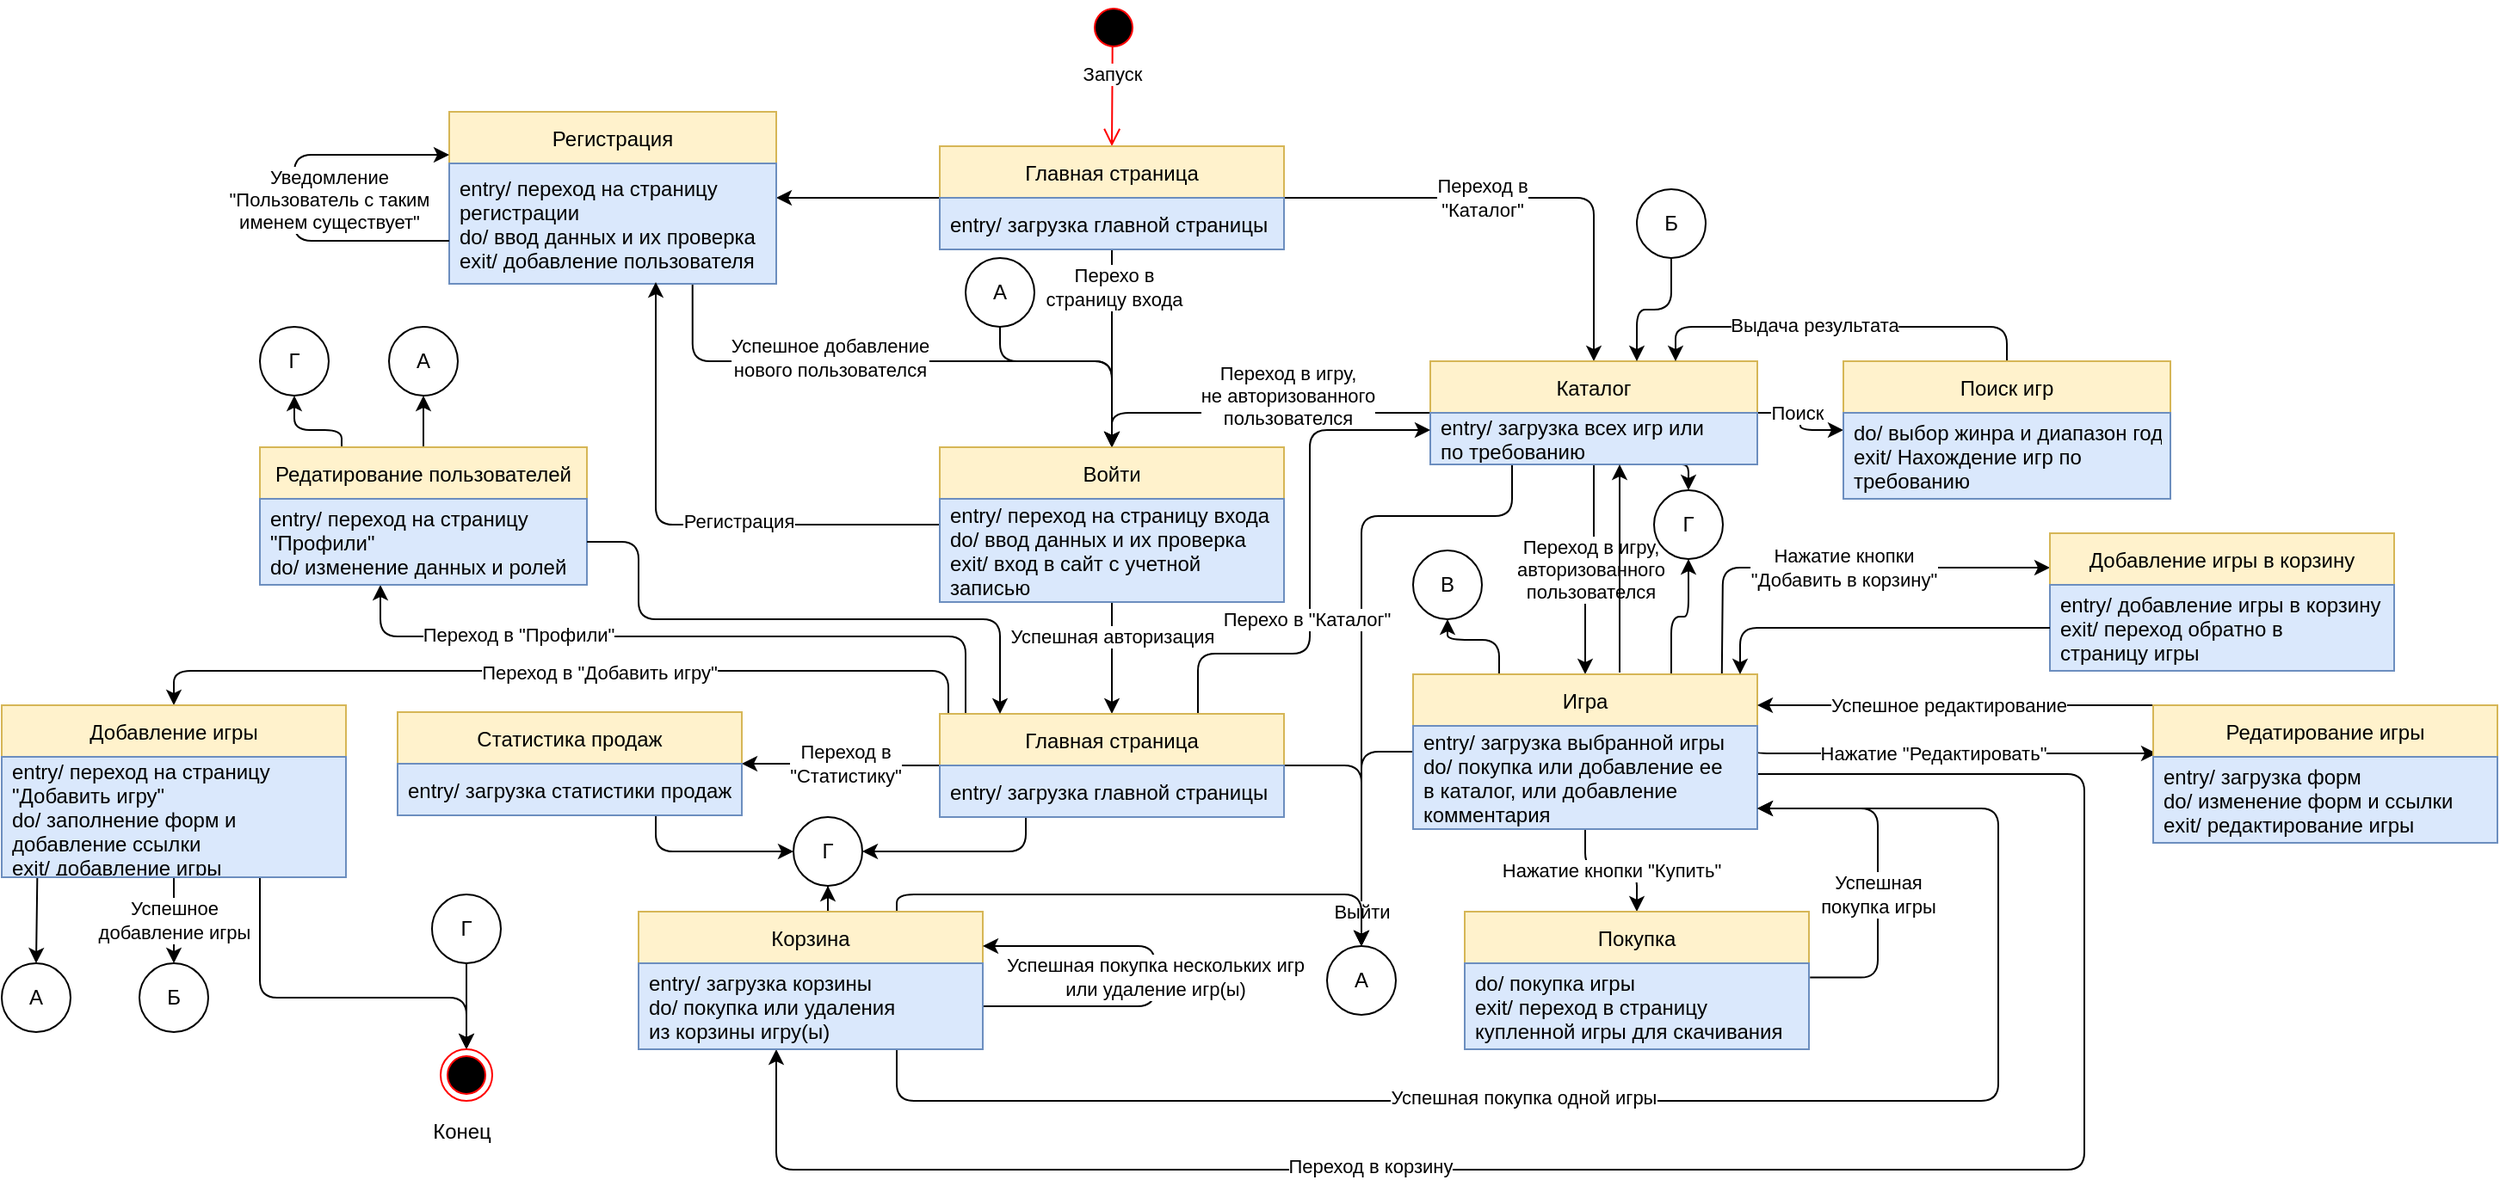 <mxfile version="15.8.7" type="device"><diagram id="pDBDtXjh80OhBKWd9uUe" name="Страница 1"><mxGraphModel dx="3197" dy="442" grid="1" gridSize="10" guides="1" tooltips="1" connect="1" arrows="1" fold="1" page="1" pageScale="1" pageWidth="827" pageHeight="1169" math="0" shadow="0"><root><mxCell id="0"/><mxCell id="1" parent="0"/><mxCell id="cbxi9QGuL9afM9KmPmXk-1" value="" style="ellipse;html=1;shape=startState;fillColor=#000000;strokeColor=#ff0000;" parent="1" vertex="1"><mxGeometry x="-1409" y="111" width="30" height="30" as="geometry"/></mxCell><mxCell id="cbxi9QGuL9afM9KmPmXk-2" value="Запуск" style="edgeStyle=orthogonalEdgeStyle;html=1;verticalAlign=bottom;endArrow=open;endSize=8;strokeColor=#ff0000;exitX=0.478;exitY=0.86;exitDx=0;exitDy=0;exitPerimeter=0;entryX=0.5;entryY=0;entryDx=0;entryDy=0;" parent="1" source="cbxi9QGuL9afM9KmPmXk-1" target="cbxi9QGuL9afM9KmPmXk-3" edge="1"><mxGeometry x="-0.126" relative="1" as="geometry"><mxPoint x="-1394" y="180" as="targetPoint"/><mxPoint x="-1395.17" y="155" as="sourcePoint"/><Array as="points"><mxPoint x="-1395" y="150"/><mxPoint x="-1395" y="150"/></Array><mxPoint as="offset"/></mxGeometry></mxCell><mxCell id="LemzWtRWRKLP3qAaCkci-5" style="edgeStyle=orthogonalEdgeStyle;rounded=1;orthogonalLoop=1;jettySize=auto;html=1;exitX=1;exitY=0.5;exitDx=0;exitDy=0;" edge="1" parent="1" source="cbxi9QGuL9afM9KmPmXk-3" target="LemzWtRWRKLP3qAaCkci-1"><mxGeometry relative="1" as="geometry"/></mxCell><mxCell id="LemzWtRWRKLP3qAaCkci-6" value="Переход в&lt;br&gt;&quot;Каталог&quot;" style="edgeLabel;html=1;align=center;verticalAlign=middle;resizable=0;points=[];" vertex="1" connectable="0" parent="LemzWtRWRKLP3qAaCkci-5"><mxGeometry x="-0.162" relative="1" as="geometry"><mxPoint as="offset"/></mxGeometry></mxCell><mxCell id="LemzWtRWRKLP3qAaCkci-12" value="" style="edgeStyle=entityRelationEdgeStyle;rounded=1;orthogonalLoop=1;jettySize=auto;html=1;" edge="1" parent="1" source="cbxi9QGuL9afM9KmPmXk-3" target="LemzWtRWRKLP3qAaCkci-3"><mxGeometry relative="1" as="geometry"/></mxCell><mxCell id="LemzWtRWRKLP3qAaCkci-16" value="" style="edgeStyle=orthogonalEdgeStyle;rounded=1;orthogonalLoop=1;jettySize=auto;html=1;entryX=0.5;entryY=0;entryDx=0;entryDy=0;" edge="1" parent="1" source="cbxi9QGuL9afM9KmPmXk-3" target="LemzWtRWRKLP3qAaCkci-10"><mxGeometry relative="1" as="geometry"><mxPoint x="-1395" y="430" as="targetPoint"/></mxGeometry></mxCell><mxCell id="LemzWtRWRKLP3qAaCkci-17" value="Перехо в&lt;br&gt;страницу входа" style="edgeLabel;html=1;align=center;verticalAlign=middle;resizable=0;points=[];" vertex="1" connectable="0" parent="LemzWtRWRKLP3qAaCkci-16"><mxGeometry x="-0.629" y="1" relative="1" as="geometry"><mxPoint as="offset"/></mxGeometry></mxCell><mxCell id="cbxi9QGuL9afM9KmPmXk-3" value="Главная страница" style="swimlane;fontStyle=0;childLayout=stackLayout;horizontal=1;startSize=30;horizontalStack=0;resizeParent=1;resizeParentMax=0;resizeLast=0;collapsible=1;marginBottom=0;fillColor=#fff2cc;strokeColor=#d6b656;" parent="1" vertex="1"><mxGeometry x="-1495" y="195" width="200" height="60" as="geometry"><mxRectangle x="180" y="80" width="50" height="30" as="alternateBounds"/></mxGeometry></mxCell><mxCell id="cbxi9QGuL9afM9KmPmXk-4" value="entry/ загрузка главной страницы" style="text;strokeColor=#6c8ebf;fillColor=#dae8fc;align=left;verticalAlign=middle;spacingLeft=4;spacingRight=4;overflow=hidden;points=[[0,0.5],[1,0.5]];portConstraint=eastwest;rotatable=0;" parent="cbxi9QGuL9afM9KmPmXk-3" vertex="1"><mxGeometry y="30" width="200" height="30" as="geometry"/></mxCell><mxCell id="LemzWtRWRKLP3qAaCkci-7" style="orthogonalLoop=1;jettySize=auto;html=1;entryX=0.5;entryY=0;entryDx=0;entryDy=0;elbow=vertical;strokeColor=default;rounded=1;edgeStyle=orthogonalEdgeStyle;" edge="1" parent="1" source="LemzWtRWRKLP3qAaCkci-1" target="LemzWtRWRKLP3qAaCkci-10"><mxGeometry relative="1" as="geometry"/></mxCell><mxCell id="LemzWtRWRKLP3qAaCkci-8" value="Переход в игру,&lt;br&gt;не авторизованного&lt;br&gt;пользователся" style="edgeLabel;html=1;align=center;verticalAlign=middle;resizable=0;points=[];" vertex="1" connectable="0" parent="LemzWtRWRKLP3qAaCkci-7"><mxGeometry x="0.303" y="1" relative="1" as="geometry"><mxPoint x="50" y="-11" as="offset"/></mxGeometry></mxCell><mxCell id="LemzWtRWRKLP3qAaCkci-34" value="Переход в игру,&lt;br&gt;авторизованного&lt;br&gt;пользователся" style="edgeStyle=orthogonalEdgeStyle;rounded=1;orthogonalLoop=1;jettySize=auto;html=1;exitX=0.5;exitY=1;exitDx=0;exitDy=0;entryX=0.5;entryY=0;entryDx=0;entryDy=0;strokeColor=default;elbow=vertical;" edge="1" parent="1" source="LemzWtRWRKLP3qAaCkci-1" target="LemzWtRWRKLP3qAaCkci-25"><mxGeometry relative="1" as="geometry"/></mxCell><mxCell id="LemzWtRWRKLP3qAaCkci-48" style="edgeStyle=orthogonalEdgeStyle;rounded=1;orthogonalLoop=1;jettySize=auto;html=1;exitX=1;exitY=0.5;exitDx=0;exitDy=0;strokeColor=default;elbow=vertical;" edge="1" parent="1" source="LemzWtRWRKLP3qAaCkci-1" target="LemzWtRWRKLP3qAaCkci-46"><mxGeometry relative="1" as="geometry"/></mxCell><mxCell id="LemzWtRWRKLP3qAaCkci-50" value="Поиск" style="edgeLabel;html=1;align=center;verticalAlign=middle;resizable=0;points=[];" vertex="1" connectable="0" parent="LemzWtRWRKLP3qAaCkci-48"><mxGeometry x="-0.363" y="1" relative="1" as="geometry"><mxPoint x="4" y="1" as="offset"/></mxGeometry></mxCell><mxCell id="LemzWtRWRKLP3qAaCkci-52" style="edgeStyle=orthogonalEdgeStyle;rounded=1;orthogonalLoop=1;jettySize=auto;html=1;exitX=0.25;exitY=1;exitDx=0;exitDy=0;entryX=0.5;entryY=0;entryDx=0;entryDy=0;strokeColor=default;elbow=vertical;" edge="1" parent="1" source="LemzWtRWRKLP3qAaCkci-1" target="LemzWtRWRKLP3qAaCkci-37"><mxGeometry relative="1" as="geometry"><Array as="points"><mxPoint x="-1162" y="410"/><mxPoint x="-1250" y="410"/></Array></mxGeometry></mxCell><mxCell id="W6iM9zIxOfIjxTrqYMlH-13" style="edgeStyle=orthogonalEdgeStyle;rounded=1;orthogonalLoop=1;jettySize=auto;html=1;exitX=0.75;exitY=1;exitDx=0;exitDy=0;entryX=0.5;entryY=0;entryDx=0;entryDy=0;strokeColor=default;elbow=vertical;" edge="1" parent="1" source="LemzWtRWRKLP3qAaCkci-1" target="W6iM9zIxOfIjxTrqYMlH-12"><mxGeometry relative="1" as="geometry"/></mxCell><mxCell id="LemzWtRWRKLP3qAaCkci-1" value="Каталог" style="swimlane;fontStyle=0;childLayout=stackLayout;horizontal=1;startSize=30;horizontalStack=0;resizeParent=1;resizeParentMax=0;resizeLast=0;collapsible=1;marginBottom=0;fillColor=#fff2cc;strokeColor=#d6b656;" vertex="1" parent="1"><mxGeometry x="-1210" y="320" width="190" height="60" as="geometry"><mxRectangle x="180" y="80" width="50" height="30" as="alternateBounds"/></mxGeometry></mxCell><mxCell id="LemzWtRWRKLP3qAaCkci-2" value="entry/ загрузка всех игр или&#10;по требованию" style="text;strokeColor=#6c8ebf;fillColor=#dae8fc;align=left;verticalAlign=middle;spacingLeft=4;spacingRight=4;overflow=hidden;points=[[0,0.5],[1,0.5]];portConstraint=eastwest;rotatable=0;" vertex="1" parent="LemzWtRWRKLP3qAaCkci-1"><mxGeometry y="30" width="190" height="30" as="geometry"/></mxCell><mxCell id="LemzWtRWRKLP3qAaCkci-18" style="edgeStyle=orthogonalEdgeStyle;rounded=1;orthogonalLoop=1;jettySize=auto;html=1;exitX=0.744;exitY=1.007;exitDx=0;exitDy=0;entryX=0.5;entryY=0;entryDx=0;entryDy=0;exitPerimeter=0;" edge="1" parent="1" source="LemzWtRWRKLP3qAaCkci-4" target="LemzWtRWRKLP3qAaCkci-10"><mxGeometry relative="1" as="geometry"><Array as="points"><mxPoint x="-1639" y="320"/><mxPoint x="-1395" y="320"/></Array></mxGeometry></mxCell><mxCell id="LemzWtRWRKLP3qAaCkci-19" value="Успешное добавление&lt;br&gt;нового пользователся" style="edgeLabel;html=1;align=center;verticalAlign=middle;resizable=0;points=[];" vertex="1" connectable="0" parent="LemzWtRWRKLP3qAaCkci-18"><mxGeometry x="-0.267" y="2" relative="1" as="geometry"><mxPoint as="offset"/></mxGeometry></mxCell><mxCell id="LemzWtRWRKLP3qAaCkci-3" value="Регистрация" style="swimlane;fontStyle=0;childLayout=stackLayout;horizontal=1;startSize=30;horizontalStack=0;resizeParent=1;resizeParentMax=0;resizeLast=0;collapsible=1;marginBottom=0;fillColor=#fff2cc;strokeColor=#d6b656;" vertex="1" parent="1"><mxGeometry x="-1780" y="175" width="190" height="100" as="geometry"><mxRectangle x="180" y="80" width="50" height="30" as="alternateBounds"/></mxGeometry></mxCell><mxCell id="LemzWtRWRKLP3qAaCkci-4" value="entry/ переход на страницу&#10;регистрации  &#10;do/ ввод данных и их проверка&#10;exit/ добавление пользователя " style="text;strokeColor=#6c8ebf;fillColor=#dae8fc;align=left;verticalAlign=middle;spacingLeft=4;spacingRight=4;overflow=hidden;points=[[0,0.5],[1,0.5]];portConstraint=eastwest;rotatable=0;" vertex="1" parent="LemzWtRWRKLP3qAaCkci-3"><mxGeometry y="30" width="190" height="70" as="geometry"/></mxCell><mxCell id="LemzWtRWRKLP3qAaCkci-29" value="Успешная авторизация" style="edgeStyle=orthogonalEdgeStyle;rounded=1;orthogonalLoop=1;jettySize=auto;html=1;exitX=0.5;exitY=1;exitDx=0;exitDy=0;entryX=0.5;entryY=0;entryDx=0;entryDy=0;strokeColor=default;elbow=vertical;" edge="1" parent="1" source="LemzWtRWRKLP3qAaCkci-10" target="LemzWtRWRKLP3qAaCkci-27"><mxGeometry x="-0.385" relative="1" as="geometry"><mxPoint as="offset"/></mxGeometry></mxCell><mxCell id="LemzWtRWRKLP3qAaCkci-35" style="edgeStyle=orthogonalEdgeStyle;rounded=1;orthogonalLoop=1;jettySize=auto;html=1;exitX=0;exitY=0.5;exitDx=0;exitDy=0;strokeColor=default;elbow=vertical;" edge="1" parent="1" source="LemzWtRWRKLP3qAaCkci-10"><mxGeometry relative="1" as="geometry"><mxPoint x="-1660" y="274" as="targetPoint"/><Array as="points"><mxPoint x="-1660" y="415"/><mxPoint x="-1660" y="274"/></Array></mxGeometry></mxCell><mxCell id="LemzWtRWRKLP3qAaCkci-36" value="Регистрация" style="edgeLabel;html=1;align=center;verticalAlign=middle;resizable=0;points=[];" vertex="1" connectable="0" parent="LemzWtRWRKLP3qAaCkci-35"><mxGeometry x="-0.231" y="-2" relative="1" as="geometry"><mxPoint as="offset"/></mxGeometry></mxCell><mxCell id="LemzWtRWRKLP3qAaCkci-10" value="Войти" style="swimlane;fontStyle=0;childLayout=stackLayout;horizontal=1;startSize=30;horizontalStack=0;resizeParent=1;resizeParentMax=0;resizeLast=0;collapsible=1;marginBottom=0;fillColor=#fff2cc;strokeColor=#d6b656;" vertex="1" parent="1"><mxGeometry x="-1495" y="370" width="200" height="90" as="geometry"><mxRectangle x="180" y="80" width="50" height="30" as="alternateBounds"/></mxGeometry></mxCell><mxCell id="LemzWtRWRKLP3qAaCkci-11" value="entry/ переход на страницу входа&#10;do/ ввод данных и их проверка&#10;exit/ вход в сайт с учетной&#10;записью" style="text;strokeColor=#6c8ebf;fillColor=#dae8fc;align=left;verticalAlign=middle;spacingLeft=4;spacingRight=4;overflow=hidden;points=[[0,0.5],[1,0.5]];portConstraint=eastwest;rotatable=0;" vertex="1" parent="LemzWtRWRKLP3qAaCkci-10"><mxGeometry y="30" width="200" height="60" as="geometry"/></mxCell><mxCell id="LemzWtRWRKLP3qAaCkci-21" style="edgeStyle=orthogonalEdgeStyle;rounded=1;orthogonalLoop=1;jettySize=auto;html=1;exitX=0;exitY=0.75;exitDx=0;exitDy=0;entryX=0;entryY=0.25;entryDx=0;entryDy=0;strokeColor=default;elbow=vertical;" edge="1" parent="1" source="LemzWtRWRKLP3qAaCkci-3" target="LemzWtRWRKLP3qAaCkci-3"><mxGeometry relative="1" as="geometry"><Array as="points"><mxPoint x="-1870" y="250"/><mxPoint x="-1870" y="200"/></Array></mxGeometry></mxCell><mxCell id="LemzWtRWRKLP3qAaCkci-22" value="Уведомление&lt;br&gt;&quot;Пользователь с таким&lt;br&gt;именем существует&quot;" style="edgeLabel;html=1;align=center;verticalAlign=middle;resizable=0;points=[];" vertex="1" connectable="0" parent="LemzWtRWRKLP3qAaCkci-21"><mxGeometry x="0.128" relative="1" as="geometry"><mxPoint x="20" y="15" as="offset"/></mxGeometry></mxCell><mxCell id="LemzWtRWRKLP3qAaCkci-39" style="edgeStyle=orthogonalEdgeStyle;rounded=1;orthogonalLoop=1;jettySize=auto;html=1;exitX=0;exitY=0.5;exitDx=0;exitDy=0;strokeColor=default;elbow=vertical;" edge="1" parent="1" source="LemzWtRWRKLP3qAaCkci-25" target="LemzWtRWRKLP3qAaCkci-37"><mxGeometry relative="1" as="geometry"/></mxCell><mxCell id="LemzWtRWRKLP3qAaCkci-57" value="Нажатие кнопки &quot;Купить&quot;" style="edgeStyle=orthogonalEdgeStyle;rounded=1;orthogonalLoop=1;jettySize=auto;html=1;exitX=0.5;exitY=1;exitDx=0;exitDy=0;entryX=0.5;entryY=0;entryDx=0;entryDy=0;strokeColor=default;elbow=vertical;" edge="1" parent="1" source="LemzWtRWRKLP3qAaCkci-25" target="LemzWtRWRKLP3qAaCkci-55"><mxGeometry relative="1" as="geometry"/></mxCell><mxCell id="LemzWtRWRKLP3qAaCkci-70" style="edgeStyle=orthogonalEdgeStyle;rounded=1;orthogonalLoop=1;jettySize=auto;html=1;strokeColor=default;elbow=vertical;" edge="1" parent="1" source="LemzWtRWRKLP3qAaCkci-25" target="LemzWtRWRKLP3qAaCkci-67"><mxGeometry relative="1" as="geometry"><mxPoint x="-970" y="500" as="sourcePoint"/><Array as="points"><mxPoint x="-830" y="560"/><mxPoint x="-830" y="790"/><mxPoint x="-1590" y="790"/></Array></mxGeometry></mxCell><mxCell id="LemzWtRWRKLP3qAaCkci-71" value="Переход в корзину" style="edgeLabel;html=1;align=center;verticalAlign=middle;resizable=0;points=[];" vertex="1" connectable="0" parent="LemzWtRWRKLP3qAaCkci-70"><mxGeometry x="0.336" y="-2" relative="1" as="geometry"><mxPoint as="offset"/></mxGeometry></mxCell><mxCell id="LemzWtRWRKLP3qAaCkci-82" style="edgeStyle=orthogonalEdgeStyle;rounded=1;orthogonalLoop=1;jettySize=auto;html=1;entryX=0;entryY=0.25;entryDx=0;entryDy=0;strokeColor=default;elbow=vertical;exitX=0.897;exitY=0.019;exitDx=0;exitDy=0;exitPerimeter=0;" edge="1" parent="1" source="LemzWtRWRKLP3qAaCkci-25" target="LemzWtRWRKLP3qAaCkci-79"><mxGeometry relative="1" as="geometry"><mxPoint x="-1050" y="502" as="sourcePoint"/><Array as="points"><mxPoint x="-1041" y="502"/><mxPoint x="-1040" y="502"/><mxPoint x="-1040" y="440"/></Array></mxGeometry></mxCell><mxCell id="LemzWtRWRKLP3qAaCkci-83" value="Нажатие кнопки&lt;br&gt;&quot;Добавить в корзину&quot;" style="edgeLabel;html=1;align=center;verticalAlign=middle;resizable=0;points=[];" vertex="1" connectable="0" parent="LemzWtRWRKLP3qAaCkci-82"><mxGeometry x="0.053" relative="1" as="geometry"><mxPoint as="offset"/></mxGeometry></mxCell><mxCell id="LemzWtRWRKLP3qAaCkci-93" style="edgeStyle=orthogonalEdgeStyle;rounded=1;orthogonalLoop=1;jettySize=auto;html=1;exitX=0.25;exitY=0;exitDx=0;exitDy=0;strokeColor=default;elbow=vertical;" edge="1" parent="1" source="LemzWtRWRKLP3qAaCkci-25" target="LemzWtRWRKLP3qAaCkci-92"><mxGeometry relative="1" as="geometry"/></mxCell><mxCell id="LemzWtRWRKLP3qAaCkci-94" style="edgeStyle=orthogonalEdgeStyle;rounded=1;orthogonalLoop=1;jettySize=auto;html=1;strokeColor=default;elbow=vertical;" edge="1" parent="1" target="LemzWtRWRKLP3qAaCkci-2"><mxGeometry relative="1" as="geometry"><mxPoint x="-1100" y="501" as="sourcePoint"/><Array as="points"><mxPoint x="-1100" y="501"/></Array></mxGeometry></mxCell><mxCell id="LemzWtRWRKLP3qAaCkci-104" style="edgeStyle=orthogonalEdgeStyle;rounded=1;orthogonalLoop=1;jettySize=auto;html=1;exitX=1;exitY=0.5;exitDx=0;exitDy=0;strokeColor=default;elbow=vertical;entryX=0.01;entryY=-0.039;entryDx=0;entryDy=0;entryPerimeter=0;" edge="1" parent="1" source="LemzWtRWRKLP3qAaCkci-25" target="LemzWtRWRKLP3qAaCkci-99"><mxGeometry relative="1" as="geometry"><Array as="points"><mxPoint x="-1020" y="548"/><mxPoint x="-905" y="548"/></Array></mxGeometry></mxCell><mxCell id="LemzWtRWRKLP3qAaCkci-106" value="Нажатие &quot;Редактировать&quot;" style="edgeLabel;html=1;align=center;verticalAlign=middle;resizable=0;points=[];" vertex="1" connectable="0" parent="LemzWtRWRKLP3qAaCkci-104"><mxGeometry x="-0.122" relative="1" as="geometry"><mxPoint as="offset"/></mxGeometry></mxCell><mxCell id="W6iM9zIxOfIjxTrqYMlH-14" style="edgeStyle=orthogonalEdgeStyle;rounded=1;orthogonalLoop=1;jettySize=auto;html=1;exitX=0.75;exitY=0;exitDx=0;exitDy=0;strokeColor=default;elbow=vertical;" edge="1" parent="1" source="LemzWtRWRKLP3qAaCkci-25" target="W6iM9zIxOfIjxTrqYMlH-12"><mxGeometry relative="1" as="geometry"/></mxCell><mxCell id="LemzWtRWRKLP3qAaCkci-25" value="Игра" style="swimlane;fontStyle=0;childLayout=stackLayout;horizontal=1;startSize=30;horizontalStack=0;resizeParent=1;resizeParentMax=0;resizeLast=0;collapsible=1;marginBottom=0;fillColor=#fff2cc;strokeColor=#d6b656;" vertex="1" parent="1"><mxGeometry x="-1220" y="502" width="200" height="90" as="geometry"><mxRectangle x="180" y="80" width="50" height="30" as="alternateBounds"/></mxGeometry></mxCell><mxCell id="LemzWtRWRKLP3qAaCkci-26" value="entry/ загрузка выбранной игры&#10;do/ покупка или добавление ее&#10;в каталог, или добавление&#10;комментария" style="text;strokeColor=#6c8ebf;fillColor=#dae8fc;align=left;verticalAlign=middle;spacingLeft=4;spacingRight=4;overflow=hidden;points=[[0,0.5],[1,0.5]];portConstraint=eastwest;rotatable=0;" vertex="1" parent="LemzWtRWRKLP3qAaCkci-25"><mxGeometry y="30" width="200" height="60" as="geometry"/></mxCell><mxCell id="LemzWtRWRKLP3qAaCkci-38" style="edgeStyle=orthogonalEdgeStyle;rounded=1;orthogonalLoop=1;jettySize=auto;html=1;exitX=1;exitY=0.5;exitDx=0;exitDy=0;strokeColor=default;elbow=vertical;" edge="1" parent="1" source="LemzWtRWRKLP3qAaCkci-27" target="LemzWtRWRKLP3qAaCkci-37"><mxGeometry relative="1" as="geometry"/></mxCell><mxCell id="LemzWtRWRKLP3qAaCkci-40" value="Выйти" style="edgeLabel;html=1;align=center;verticalAlign=middle;resizable=0;points=[];" vertex="1" connectable="0" parent="LemzWtRWRKLP3qAaCkci-38"><mxGeometry x="0.53" y="1" relative="1" as="geometry"><mxPoint x="-1" y="15" as="offset"/></mxGeometry></mxCell><mxCell id="LemzWtRWRKLP3qAaCkci-43" style="edgeStyle=orthogonalEdgeStyle;rounded=1;orthogonalLoop=1;jettySize=auto;html=1;exitX=0.75;exitY=0;exitDx=0;exitDy=0;strokeColor=default;elbow=vertical;" edge="1" parent="1" source="LemzWtRWRKLP3qAaCkci-27" target="LemzWtRWRKLP3qAaCkci-1"><mxGeometry relative="1" as="geometry"><Array as="points"><mxPoint x="-1345" y="490"/><mxPoint x="-1280" y="490"/><mxPoint x="-1280" y="360"/></Array></mxGeometry></mxCell><mxCell id="LemzWtRWRKLP3qAaCkci-44" value="Перехо в &quot;Каталог&quot;" style="edgeLabel;html=1;align=center;verticalAlign=middle;resizable=0;points=[];" vertex="1" connectable="0" parent="LemzWtRWRKLP3qAaCkci-43"><mxGeometry x="-0.196" y="2" relative="1" as="geometry"><mxPoint as="offset"/></mxGeometry></mxCell><mxCell id="LemzWtRWRKLP3qAaCkci-74" value="" style="edgeStyle=orthogonalEdgeStyle;rounded=1;orthogonalLoop=1;jettySize=auto;html=1;strokeColor=default;elbow=vertical;" edge="1" parent="1" source="LemzWtRWRKLP3qAaCkci-27" target="LemzWtRWRKLP3qAaCkci-53"><mxGeometry relative="1" as="geometry"/></mxCell><mxCell id="LemzWtRWRKLP3qAaCkci-75" value="Переход в&lt;br&gt;&quot;Статистику&quot;" style="edgeLabel;html=1;align=center;verticalAlign=middle;resizable=0;points=[];" vertex="1" connectable="0" parent="LemzWtRWRKLP3qAaCkci-74"><mxGeometry x="0.262" relative="1" as="geometry"><mxPoint x="17" as="offset"/></mxGeometry></mxCell><mxCell id="LemzWtRWRKLP3qAaCkci-86" style="edgeStyle=orthogonalEdgeStyle;rounded=1;orthogonalLoop=1;jettySize=auto;html=1;strokeColor=default;elbow=vertical;entryX=0.5;entryY=0;entryDx=0;entryDy=0;exitX=0.025;exitY=0.018;exitDx=0;exitDy=0;exitPerimeter=0;" edge="1" parent="1" source="LemzWtRWRKLP3qAaCkci-27" target="LemzWtRWRKLP3qAaCkci-76"><mxGeometry relative="1" as="geometry"><mxPoint x="-1480" y="510" as="sourcePoint"/><Array as="points"><mxPoint x="-1490" y="500"/><mxPoint x="-1940" y="500"/></Array></mxGeometry></mxCell><mxCell id="LemzWtRWRKLP3qAaCkci-87" value="Переход в &quot;Добавить игру&quot;" style="edgeLabel;html=1;align=center;verticalAlign=middle;resizable=0;points=[];" vertex="1" connectable="0" parent="LemzWtRWRKLP3qAaCkci-86"><mxGeometry x="-0.076" y="1" relative="1" as="geometry"><mxPoint as="offset"/></mxGeometry></mxCell><mxCell id="LemzWtRWRKLP3qAaCkci-110" style="edgeStyle=orthogonalEdgeStyle;rounded=1;orthogonalLoop=1;jettySize=auto;html=1;strokeColor=default;elbow=vertical;" edge="1" parent="1" target="LemzWtRWRKLP3qAaCkci-109"><mxGeometry relative="1" as="geometry"><mxPoint x="-1480" y="525" as="sourcePoint"/><Array as="points"><mxPoint x="-1480" y="480"/><mxPoint x="-1820" y="480"/></Array></mxGeometry></mxCell><mxCell id="LemzWtRWRKLP3qAaCkci-111" value="Переход в &quot;Профили&quot;" style="edgeLabel;html=1;align=center;verticalAlign=middle;resizable=0;points=[];" vertex="1" connectable="0" parent="LemzWtRWRKLP3qAaCkci-110"><mxGeometry x="0.017" y="2" relative="1" as="geometry"><mxPoint x="-94" y="-3" as="offset"/></mxGeometry></mxCell><mxCell id="W6iM9zIxOfIjxTrqYMlH-3" style="edgeStyle=orthogonalEdgeStyle;rounded=1;orthogonalLoop=1;jettySize=auto;html=1;exitX=0.25;exitY=1;exitDx=0;exitDy=0;strokeColor=default;elbow=vertical;" edge="1" parent="1" source="LemzWtRWRKLP3qAaCkci-27" target="W6iM9zIxOfIjxTrqYMlH-1"><mxGeometry relative="1" as="geometry"/></mxCell><mxCell id="LemzWtRWRKLP3qAaCkci-27" value="Главная страница" style="swimlane;fontStyle=0;childLayout=stackLayout;horizontal=1;startSize=30;horizontalStack=0;resizeParent=1;resizeParentMax=0;resizeLast=0;collapsible=1;marginBottom=0;fillColor=#fff2cc;strokeColor=#d6b656;" vertex="1" parent="1"><mxGeometry x="-1495" y="525" width="200" height="60" as="geometry"><mxRectangle x="180" y="80" width="50" height="30" as="alternateBounds"/></mxGeometry></mxCell><mxCell id="LemzWtRWRKLP3qAaCkci-28" value="entry/ загрузка главной страницы" style="text;strokeColor=#6c8ebf;fillColor=#dae8fc;align=left;verticalAlign=middle;spacingLeft=4;spacingRight=4;overflow=hidden;points=[[0,0.5],[1,0.5]];portConstraint=eastwest;rotatable=0;" vertex="1" parent="LemzWtRWRKLP3qAaCkci-27"><mxGeometry y="30" width="200" height="30" as="geometry"/></mxCell><mxCell id="LemzWtRWRKLP3qAaCkci-37" value="А" style="ellipse;whiteSpace=wrap;html=1;aspect=fixed;" vertex="1" parent="1"><mxGeometry x="-1270" y="660" width="40" height="40" as="geometry"/></mxCell><mxCell id="LemzWtRWRKLP3qAaCkci-42" style="edgeStyle=orthogonalEdgeStyle;rounded=1;orthogonalLoop=1;jettySize=auto;html=1;exitX=0.5;exitY=1;exitDx=0;exitDy=0;entryX=0.5;entryY=0;entryDx=0;entryDy=0;strokeColor=default;elbow=vertical;" edge="1" parent="1" source="LemzWtRWRKLP3qAaCkci-41" target="LemzWtRWRKLP3qAaCkci-10"><mxGeometry relative="1" as="geometry"><Array as="points"><mxPoint x="-1460" y="320"/><mxPoint x="-1395" y="320"/></Array></mxGeometry></mxCell><mxCell id="LemzWtRWRKLP3qAaCkci-41" value="А" style="ellipse;whiteSpace=wrap;html=1;aspect=fixed;" vertex="1" parent="1"><mxGeometry x="-1480" y="260" width="40" height="40" as="geometry"/></mxCell><mxCell id="LemzWtRWRKLP3qAaCkci-49" style="edgeStyle=orthogonalEdgeStyle;rounded=1;orthogonalLoop=1;jettySize=auto;html=1;exitX=0.5;exitY=0;exitDx=0;exitDy=0;entryX=0.75;entryY=0;entryDx=0;entryDy=0;strokeColor=default;elbow=vertical;" edge="1" parent="1" source="LemzWtRWRKLP3qAaCkci-46" target="LemzWtRWRKLP3qAaCkci-1"><mxGeometry relative="1" as="geometry"/></mxCell><mxCell id="LemzWtRWRKLP3qAaCkci-51" value="Выдача результата" style="edgeLabel;html=1;align=center;verticalAlign=middle;resizable=0;points=[];" vertex="1" connectable="0" parent="LemzWtRWRKLP3qAaCkci-49"><mxGeometry x="0.139" y="-1" relative="1" as="geometry"><mxPoint as="offset"/></mxGeometry></mxCell><mxCell id="LemzWtRWRKLP3qAaCkci-46" value="Поиск игр" style="swimlane;fontStyle=0;childLayout=stackLayout;horizontal=1;startSize=30;horizontalStack=0;resizeParent=1;resizeParentMax=0;resizeLast=0;collapsible=1;marginBottom=0;fillColor=#fff2cc;strokeColor=#d6b656;" vertex="1" parent="1"><mxGeometry x="-970" y="320" width="190" height="80" as="geometry"><mxRectangle x="180" y="80" width="50" height="30" as="alternateBounds"/></mxGeometry></mxCell><mxCell id="LemzWtRWRKLP3qAaCkci-47" value="do/ выбор жинра и диапазон год&#10;exit/ Нахождение игр по&#10;требованию" style="text;strokeColor=#6c8ebf;fillColor=#dae8fc;align=left;verticalAlign=middle;spacingLeft=4;spacingRight=4;overflow=hidden;points=[[0,0.5],[1,0.5]];portConstraint=eastwest;rotatable=0;" vertex="1" parent="LemzWtRWRKLP3qAaCkci-46"><mxGeometry y="30" width="190" height="50" as="geometry"/></mxCell><mxCell id="W6iM9zIxOfIjxTrqYMlH-2" style="edgeStyle=orthogonalEdgeStyle;rounded=1;orthogonalLoop=1;jettySize=auto;html=1;exitX=0.75;exitY=1;exitDx=0;exitDy=0;strokeColor=default;elbow=vertical;entryX=0;entryY=0.5;entryDx=0;entryDy=0;" edge="1" parent="1" source="LemzWtRWRKLP3qAaCkci-53" target="W6iM9zIxOfIjxTrqYMlH-1"><mxGeometry relative="1" as="geometry"/></mxCell><mxCell id="LemzWtRWRKLP3qAaCkci-53" value="Статистика продаж" style="swimlane;fontStyle=0;childLayout=stackLayout;horizontal=1;startSize=30;horizontalStack=0;resizeParent=1;resizeParentMax=0;resizeLast=0;collapsible=1;marginBottom=0;fillColor=#fff2cc;strokeColor=#d6b656;" vertex="1" parent="1"><mxGeometry x="-1810" y="524" width="200" height="60" as="geometry"><mxRectangle x="180" y="80" width="50" height="30" as="alternateBounds"/></mxGeometry></mxCell><mxCell id="LemzWtRWRKLP3qAaCkci-54" value="entry/ загрузка статистики продаж" style="text;strokeColor=#6c8ebf;fillColor=#dae8fc;align=left;verticalAlign=middle;spacingLeft=4;spacingRight=4;overflow=hidden;points=[[0,0.5],[1,0.5]];portConstraint=eastwest;rotatable=0;" vertex="1" parent="LemzWtRWRKLP3qAaCkci-53"><mxGeometry y="30" width="200" height="30" as="geometry"/></mxCell><mxCell id="LemzWtRWRKLP3qAaCkci-58" style="edgeStyle=orthogonalEdgeStyle;rounded=1;orthogonalLoop=1;jettySize=auto;html=1;exitX=1.003;exitY=0.165;exitDx=0;exitDy=0;strokeColor=default;elbow=vertical;exitPerimeter=0;" edge="1" parent="1" source="LemzWtRWRKLP3qAaCkci-56" target="LemzWtRWRKLP3qAaCkci-25"><mxGeometry relative="1" as="geometry"><Array as="points"><mxPoint x="-950" y="678"/><mxPoint x="-950" y="580"/></Array></mxGeometry></mxCell><mxCell id="LemzWtRWRKLP3qAaCkci-59" value="Успешная&lt;br&gt;покупка игры" style="edgeLabel;html=1;align=center;verticalAlign=middle;resizable=0;points=[];" vertex="1" connectable="0" parent="LemzWtRWRKLP3qAaCkci-58"><mxGeometry x="0.003" y="-1" relative="1" as="geometry"><mxPoint x="-1" y="16" as="offset"/></mxGeometry></mxCell><mxCell id="LemzWtRWRKLP3qAaCkci-55" value="Покупка" style="swimlane;fontStyle=0;childLayout=stackLayout;horizontal=1;startSize=30;horizontalStack=0;resizeParent=1;resizeParentMax=0;resizeLast=0;collapsible=1;marginBottom=0;fillColor=#fff2cc;strokeColor=#d6b656;" vertex="1" parent="1"><mxGeometry x="-1190" y="640" width="200" height="80" as="geometry"><mxRectangle x="180" y="80" width="50" height="30" as="alternateBounds"/></mxGeometry></mxCell><mxCell id="LemzWtRWRKLP3qAaCkci-56" value="do/ покупка игры&#10;exit/ переход в страницу&#10;купленной игры для скачивания" style="text;strokeColor=#6c8ebf;fillColor=#dae8fc;align=left;verticalAlign=middle;spacingLeft=4;spacingRight=4;overflow=hidden;points=[[0,0.5],[1,0.5]];portConstraint=eastwest;rotatable=0;" vertex="1" parent="LemzWtRWRKLP3qAaCkci-55"><mxGeometry y="30" width="200" height="50" as="geometry"/></mxCell><mxCell id="LemzWtRWRKLP3qAaCkci-72" style="edgeStyle=orthogonalEdgeStyle;rounded=1;orthogonalLoop=1;jettySize=auto;html=1;exitX=0.75;exitY=1;exitDx=0;exitDy=0;strokeColor=default;elbow=vertical;" edge="1" parent="1" source="LemzWtRWRKLP3qAaCkci-67" target="LemzWtRWRKLP3qAaCkci-25"><mxGeometry relative="1" as="geometry"><Array as="points"><mxPoint x="-1520" y="750"/><mxPoint x="-880" y="750"/><mxPoint x="-880" y="580"/></Array></mxGeometry></mxCell><mxCell id="LemzWtRWRKLP3qAaCkci-73" value="Успешная покупка одной игры" style="edgeLabel;html=1;align=center;verticalAlign=middle;resizable=0;points=[];" vertex="1" connectable="0" parent="LemzWtRWRKLP3qAaCkci-72"><mxGeometry x="-0.197" y="2" relative="1" as="geometry"><mxPoint as="offset"/></mxGeometry></mxCell><mxCell id="LemzWtRWRKLP3qAaCkci-85" style="edgeStyle=orthogonalEdgeStyle;rounded=1;orthogonalLoop=1;jettySize=auto;html=1;exitX=0.75;exitY=0;exitDx=0;exitDy=0;entryX=0.5;entryY=0;entryDx=0;entryDy=0;strokeColor=default;elbow=vertical;" edge="1" parent="1" source="LemzWtRWRKLP3qAaCkci-67" target="LemzWtRWRKLP3qAaCkci-37"><mxGeometry relative="1" as="geometry"><Array as="points"><mxPoint x="-1520" y="630"/><mxPoint x="-1250" y="630"/></Array></mxGeometry></mxCell><mxCell id="W6iM9zIxOfIjxTrqYMlH-4" style="edgeStyle=orthogonalEdgeStyle;rounded=1;orthogonalLoop=1;jettySize=auto;html=1;exitX=0.55;exitY=-0.001;exitDx=0;exitDy=0;strokeColor=default;elbow=vertical;exitPerimeter=0;" edge="1" parent="1" source="LemzWtRWRKLP3qAaCkci-67" target="W6iM9zIxOfIjxTrqYMlH-1"><mxGeometry relative="1" as="geometry"><Array as="points"/></mxGeometry></mxCell><mxCell id="LemzWtRWRKLP3qAaCkci-67" value="Корзина" style="swimlane;fontStyle=0;childLayout=stackLayout;horizontal=1;startSize=30;horizontalStack=0;resizeParent=1;resizeParentMax=0;resizeLast=0;collapsible=1;marginBottom=0;fillColor=#fff2cc;strokeColor=#d6b656;" vertex="1" parent="1"><mxGeometry x="-1670" y="640" width="200" height="80" as="geometry"><mxRectangle x="180" y="80" width="50" height="30" as="alternateBounds"/></mxGeometry></mxCell><mxCell id="LemzWtRWRKLP3qAaCkci-68" value="Успешная покупка нескольких игр&lt;br&gt;или удаление игр(ы)" style="edgeStyle=orthogonalEdgeStyle;rounded=1;orthogonalLoop=1;jettySize=auto;html=1;exitX=1;exitY=0.5;exitDx=0;exitDy=0;entryX=1;entryY=0.25;entryDx=0;entryDy=0;strokeColor=default;elbow=vertical;" edge="1" parent="LemzWtRWRKLP3qAaCkci-67" source="LemzWtRWRKLP3qAaCkci-69" target="LemzWtRWRKLP3qAaCkci-67"><mxGeometry relative="1" as="geometry"><Array as="points"><mxPoint x="300" y="55"/><mxPoint x="300" y="20"/></Array></mxGeometry></mxCell><mxCell id="LemzWtRWRKLP3qAaCkci-69" value="entry/ загрузка корзины&#10;do/ покупка или удаления&#10;из корзины игру(ы)" style="text;strokeColor=#6c8ebf;fillColor=#dae8fc;align=left;verticalAlign=middle;spacingLeft=4;spacingRight=4;overflow=hidden;points=[[0,0.5],[1,0.5]];portConstraint=eastwest;rotatable=0;" vertex="1" parent="LemzWtRWRKLP3qAaCkci-67"><mxGeometry y="30" width="200" height="50" as="geometry"/></mxCell><mxCell id="LemzWtRWRKLP3qAaCkci-89" value="Успешное&lt;br&gt;добавление игры" style="edgeStyle=orthogonalEdgeStyle;rounded=1;orthogonalLoop=1;jettySize=auto;html=1;entryX=0.5;entryY=0;entryDx=0;entryDy=0;strokeColor=default;elbow=vertical;exitX=0.5;exitY=0.992;exitDx=0;exitDy=0;exitPerimeter=0;" edge="1" parent="1" source="LemzWtRWRKLP3qAaCkci-78" target="LemzWtRWRKLP3qAaCkci-88"><mxGeometry relative="1" as="geometry"><mxPoint x="-1920" y="620" as="sourcePoint"/><Array as="points"/></mxGeometry></mxCell><mxCell id="LemzWtRWRKLP3qAaCkci-96" style="edgeStyle=orthogonalEdgeStyle;rounded=1;orthogonalLoop=1;jettySize=auto;html=1;exitX=0.104;exitY=1.007;exitDx=0;exitDy=0;strokeColor=default;elbow=vertical;exitPerimeter=0;" edge="1" parent="1" source="LemzWtRWRKLP3qAaCkci-78" target="LemzWtRWRKLP3qAaCkci-95"><mxGeometry relative="1" as="geometry"><Array as="points"><mxPoint x="-2019" y="610"/><mxPoint x="-2020" y="610"/></Array></mxGeometry></mxCell><mxCell id="W6iM9zIxOfIjxTrqYMlH-9" style="edgeStyle=orthogonalEdgeStyle;rounded=1;orthogonalLoop=1;jettySize=auto;html=1;exitX=0.75;exitY=1;exitDx=0;exitDy=0;strokeColor=default;elbow=vertical;" edge="1" parent="1" source="LemzWtRWRKLP3qAaCkci-76" target="W6iM9zIxOfIjxTrqYMlH-6"><mxGeometry relative="1" as="geometry"><Array as="points"><mxPoint x="-1890" y="690"/><mxPoint x="-1770" y="690"/></Array></mxGeometry></mxCell><mxCell id="LemzWtRWRKLP3qAaCkci-76" value="Добавление игры" style="swimlane;fontStyle=0;childLayout=stackLayout;horizontal=1;startSize=30;horizontalStack=0;resizeParent=1;resizeParentMax=0;resizeLast=0;collapsible=1;marginBottom=0;fillColor=#fff2cc;strokeColor=#d6b656;" vertex="1" parent="1"><mxGeometry x="-2040" y="520" width="200" height="100" as="geometry"><mxRectangle x="180" y="80" width="50" height="30" as="alternateBounds"/></mxGeometry></mxCell><mxCell id="LemzWtRWRKLP3qAaCkci-78" value="entry/ переход на страницу&#10;&quot;Добавить игру&quot;&#10;do/ заполнение форм и&#10;добавление ссылки&#10;exit/ добавление игры" style="text;strokeColor=#6c8ebf;fillColor=#dae8fc;align=left;verticalAlign=middle;spacingLeft=4;spacingRight=4;overflow=hidden;points=[[0,0.5],[1,0.5]];portConstraint=eastwest;rotatable=0;" vertex="1" parent="LemzWtRWRKLP3qAaCkci-76"><mxGeometry y="30" width="200" height="70" as="geometry"/></mxCell><mxCell id="LemzWtRWRKLP3qAaCkci-79" value="Добавление игры в корзину" style="swimlane;fontStyle=0;childLayout=stackLayout;horizontal=1;startSize=30;horizontalStack=0;resizeParent=1;resizeParentMax=0;resizeLast=0;collapsible=1;marginBottom=0;fillColor=#fff2cc;strokeColor=#d6b656;" vertex="1" parent="1"><mxGeometry x="-850" y="420" width="200" height="80" as="geometry"><mxRectangle x="180" y="80" width="50" height="30" as="alternateBounds"/></mxGeometry></mxCell><mxCell id="LemzWtRWRKLP3qAaCkci-81" value="entry/ добавление игры в корзину&#10;exit/ переход обратно в&#10;страницу игры" style="text;strokeColor=#6c8ebf;fillColor=#dae8fc;align=left;verticalAlign=middle;spacingLeft=4;spacingRight=4;overflow=hidden;points=[[0,0.5],[1,0.5]];portConstraint=eastwest;rotatable=0;" vertex="1" parent="LemzWtRWRKLP3qAaCkci-79"><mxGeometry y="30" width="200" height="50" as="geometry"/></mxCell><mxCell id="LemzWtRWRKLP3qAaCkci-84" style="edgeStyle=orthogonalEdgeStyle;rounded=1;orthogonalLoop=1;jettySize=auto;html=1;exitX=0;exitY=0.5;exitDx=0;exitDy=0;strokeColor=default;elbow=vertical;" edge="1" parent="1" source="LemzWtRWRKLP3qAaCkci-81" target="LemzWtRWRKLP3qAaCkci-25"><mxGeometry relative="1" as="geometry"><Array as="points"><mxPoint x="-1030" y="475"/></Array></mxGeometry></mxCell><mxCell id="LemzWtRWRKLP3qAaCkci-88" value="Б" style="ellipse;whiteSpace=wrap;html=1;aspect=fixed;" vertex="1" parent="1"><mxGeometry x="-1960" y="670" width="40" height="40" as="geometry"/></mxCell><mxCell id="LemzWtRWRKLP3qAaCkci-91" style="edgeStyle=orthogonalEdgeStyle;rounded=1;orthogonalLoop=1;jettySize=auto;html=1;exitX=0.5;exitY=1;exitDx=0;exitDy=0;strokeColor=default;elbow=vertical;" edge="1" parent="1" source="LemzWtRWRKLP3qAaCkci-90"><mxGeometry relative="1" as="geometry"><mxPoint x="-1090" y="320" as="targetPoint"/><Array as="points"><mxPoint x="-1070" y="290"/><mxPoint x="-1090" y="290"/></Array></mxGeometry></mxCell><mxCell id="LemzWtRWRKLP3qAaCkci-90" value="Б" style="ellipse;whiteSpace=wrap;html=1;aspect=fixed;" vertex="1" parent="1"><mxGeometry x="-1090" y="220" width="40" height="40" as="geometry"/></mxCell><mxCell id="LemzWtRWRKLP3qAaCkci-92" value="В" style="ellipse;whiteSpace=wrap;html=1;aspect=fixed;" vertex="1" parent="1"><mxGeometry x="-1220" y="430" width="40" height="40" as="geometry"/></mxCell><mxCell id="LemzWtRWRKLP3qAaCkci-95" value="А" style="ellipse;whiteSpace=wrap;html=1;aspect=fixed;" vertex="1" parent="1"><mxGeometry x="-2040" y="670" width="40" height="40" as="geometry"/></mxCell><mxCell id="LemzWtRWRKLP3qAaCkci-105" style="edgeStyle=orthogonalEdgeStyle;rounded=1;orthogonalLoop=1;jettySize=auto;html=1;exitX=0;exitY=0;exitDx=0;exitDy=0;strokeColor=default;elbow=vertical;" edge="1" parent="1" source="LemzWtRWRKLP3qAaCkci-98"><mxGeometry relative="1" as="geometry"><mxPoint x="-1020" y="520" as="targetPoint"/><Array as="points"><mxPoint x="-1020" y="520"/></Array></mxGeometry></mxCell><mxCell id="LemzWtRWRKLP3qAaCkci-107" value="Успешное редактирование" style="edgeLabel;html=1;align=center;verticalAlign=middle;resizable=0;points=[];" vertex="1" connectable="0" parent="LemzWtRWRKLP3qAaCkci-105"><mxGeometry x="0.275" relative="1" as="geometry"><mxPoint x="27" as="offset"/></mxGeometry></mxCell><mxCell id="LemzWtRWRKLP3qAaCkci-98" value="Редатирование игры" style="swimlane;fontStyle=0;childLayout=stackLayout;horizontal=1;startSize=30;horizontalStack=0;resizeParent=1;resizeParentMax=0;resizeLast=0;collapsible=1;marginBottom=0;fillColor=#fff2cc;strokeColor=#d6b656;" vertex="1" parent="1"><mxGeometry x="-790" y="520" width="200" height="80" as="geometry"><mxRectangle x="180" y="80" width="50" height="30" as="alternateBounds"/></mxGeometry></mxCell><mxCell id="LemzWtRWRKLP3qAaCkci-99" value="entry/ загрузка форм&#10;do/ изменение форм и ссылки&#10;exit/ редактирование игры" style="text;strokeColor=#6c8ebf;fillColor=#dae8fc;align=left;verticalAlign=middle;spacingLeft=4;spacingRight=4;overflow=hidden;points=[[0,0.5],[1,0.5]];portConstraint=eastwest;rotatable=0;" vertex="1" parent="LemzWtRWRKLP3qAaCkci-98"><mxGeometry y="30" width="200" height="50" as="geometry"/></mxCell><mxCell id="LemzWtRWRKLP3qAaCkci-113" style="edgeStyle=orthogonalEdgeStyle;rounded=1;orthogonalLoop=1;jettySize=auto;html=1;exitX=0.5;exitY=0;exitDx=0;exitDy=0;strokeColor=default;elbow=vertical;" edge="1" parent="1" source="LemzWtRWRKLP3qAaCkci-108" target="LemzWtRWRKLP3qAaCkci-112"><mxGeometry relative="1" as="geometry"/></mxCell><mxCell id="W6iM9zIxOfIjxTrqYMlH-11" style="edgeStyle=orthogonalEdgeStyle;rounded=1;orthogonalLoop=1;jettySize=auto;html=1;exitX=0.25;exitY=0;exitDx=0;exitDy=0;strokeColor=default;elbow=vertical;" edge="1" parent="1" source="LemzWtRWRKLP3qAaCkci-108" target="W6iM9zIxOfIjxTrqYMlH-10"><mxGeometry relative="1" as="geometry"><Array as="points"><mxPoint x="-1842" y="360"/><mxPoint x="-1870" y="360"/></Array></mxGeometry></mxCell><mxCell id="LemzWtRWRKLP3qAaCkci-108" value="Редатирование пользователей" style="swimlane;fontStyle=0;childLayout=stackLayout;horizontal=1;startSize=30;horizontalStack=0;resizeParent=1;resizeParentMax=0;resizeLast=0;collapsible=1;marginBottom=0;fillColor=#fff2cc;strokeColor=#d6b656;" vertex="1" parent="1"><mxGeometry x="-1890" y="370" width="190" height="80" as="geometry"><mxRectangle x="180" y="80" width="50" height="30" as="alternateBounds"/></mxGeometry></mxCell><mxCell id="LemzWtRWRKLP3qAaCkci-109" value="entry/ переход на страницу&#10;&quot;Профили&quot;  &#10;do/ изменение данных и ролей " style="text;strokeColor=#6c8ebf;fillColor=#dae8fc;align=left;verticalAlign=middle;spacingLeft=4;spacingRight=4;overflow=hidden;points=[[0,0.5],[1,0.5]];portConstraint=eastwest;rotatable=0;" vertex="1" parent="LemzWtRWRKLP3qAaCkci-108"><mxGeometry y="30" width="190" height="50" as="geometry"/></mxCell><mxCell id="LemzWtRWRKLP3qAaCkci-112" value="А" style="ellipse;whiteSpace=wrap;html=1;aspect=fixed;" vertex="1" parent="1"><mxGeometry x="-1815" y="300" width="40" height="40" as="geometry"/></mxCell><mxCell id="LemzWtRWRKLP3qAaCkci-114" style="edgeStyle=orthogonalEdgeStyle;rounded=1;orthogonalLoop=1;jettySize=auto;html=1;exitX=1;exitY=0.5;exitDx=0;exitDy=0;strokeColor=default;elbow=vertical;" edge="1" parent="1" source="LemzWtRWRKLP3qAaCkci-109" target="LemzWtRWRKLP3qAaCkci-27"><mxGeometry relative="1" as="geometry"><Array as="points"><mxPoint x="-1670" y="425"/><mxPoint x="-1670" y="470"/><mxPoint x="-1460" y="470"/></Array></mxGeometry></mxCell><mxCell id="W6iM9zIxOfIjxTrqYMlH-1" value="Г" style="ellipse;whiteSpace=wrap;html=1;aspect=fixed;" vertex="1" parent="1"><mxGeometry x="-1580" y="585" width="40" height="40" as="geometry"/></mxCell><mxCell id="W6iM9zIxOfIjxTrqYMlH-7" style="edgeStyle=orthogonalEdgeStyle;rounded=1;orthogonalLoop=1;jettySize=auto;html=1;exitX=0.5;exitY=1;exitDx=0;exitDy=0;entryX=0.5;entryY=0;entryDx=0;entryDy=0;strokeColor=default;elbow=vertical;" edge="1" parent="1" source="W6iM9zIxOfIjxTrqYMlH-5" target="W6iM9zIxOfIjxTrqYMlH-6"><mxGeometry relative="1" as="geometry"/></mxCell><mxCell id="W6iM9zIxOfIjxTrqYMlH-5" value="Г" style="ellipse;whiteSpace=wrap;html=1;aspect=fixed;" vertex="1" parent="1"><mxGeometry x="-1790" y="630" width="40" height="40" as="geometry"/></mxCell><mxCell id="W6iM9zIxOfIjxTrqYMlH-6" value="" style="ellipse;html=1;shape=endState;fillColor=#000000;strokeColor=#ff0000;" vertex="1" parent="1"><mxGeometry x="-1785" y="720" width="30" height="30" as="geometry"/></mxCell><mxCell id="W6iM9zIxOfIjxTrqYMlH-8" value="Конец" style="text;html=1;align=center;verticalAlign=middle;resizable=0;points=[];autosize=1;strokeColor=none;fillColor=none;" vertex="1" parent="1"><mxGeometry x="-1798" y="758" width="50" height="20" as="geometry"/></mxCell><mxCell id="W6iM9zIxOfIjxTrqYMlH-10" value="Г" style="ellipse;whiteSpace=wrap;html=1;aspect=fixed;" vertex="1" parent="1"><mxGeometry x="-1890" y="300" width="40" height="40" as="geometry"/></mxCell><mxCell id="W6iM9zIxOfIjxTrqYMlH-12" value="Г" style="ellipse;whiteSpace=wrap;html=1;aspect=fixed;" vertex="1" parent="1"><mxGeometry x="-1080" y="395" width="40" height="40" as="geometry"/></mxCell></root></mxGraphModel></diagram></mxfile>